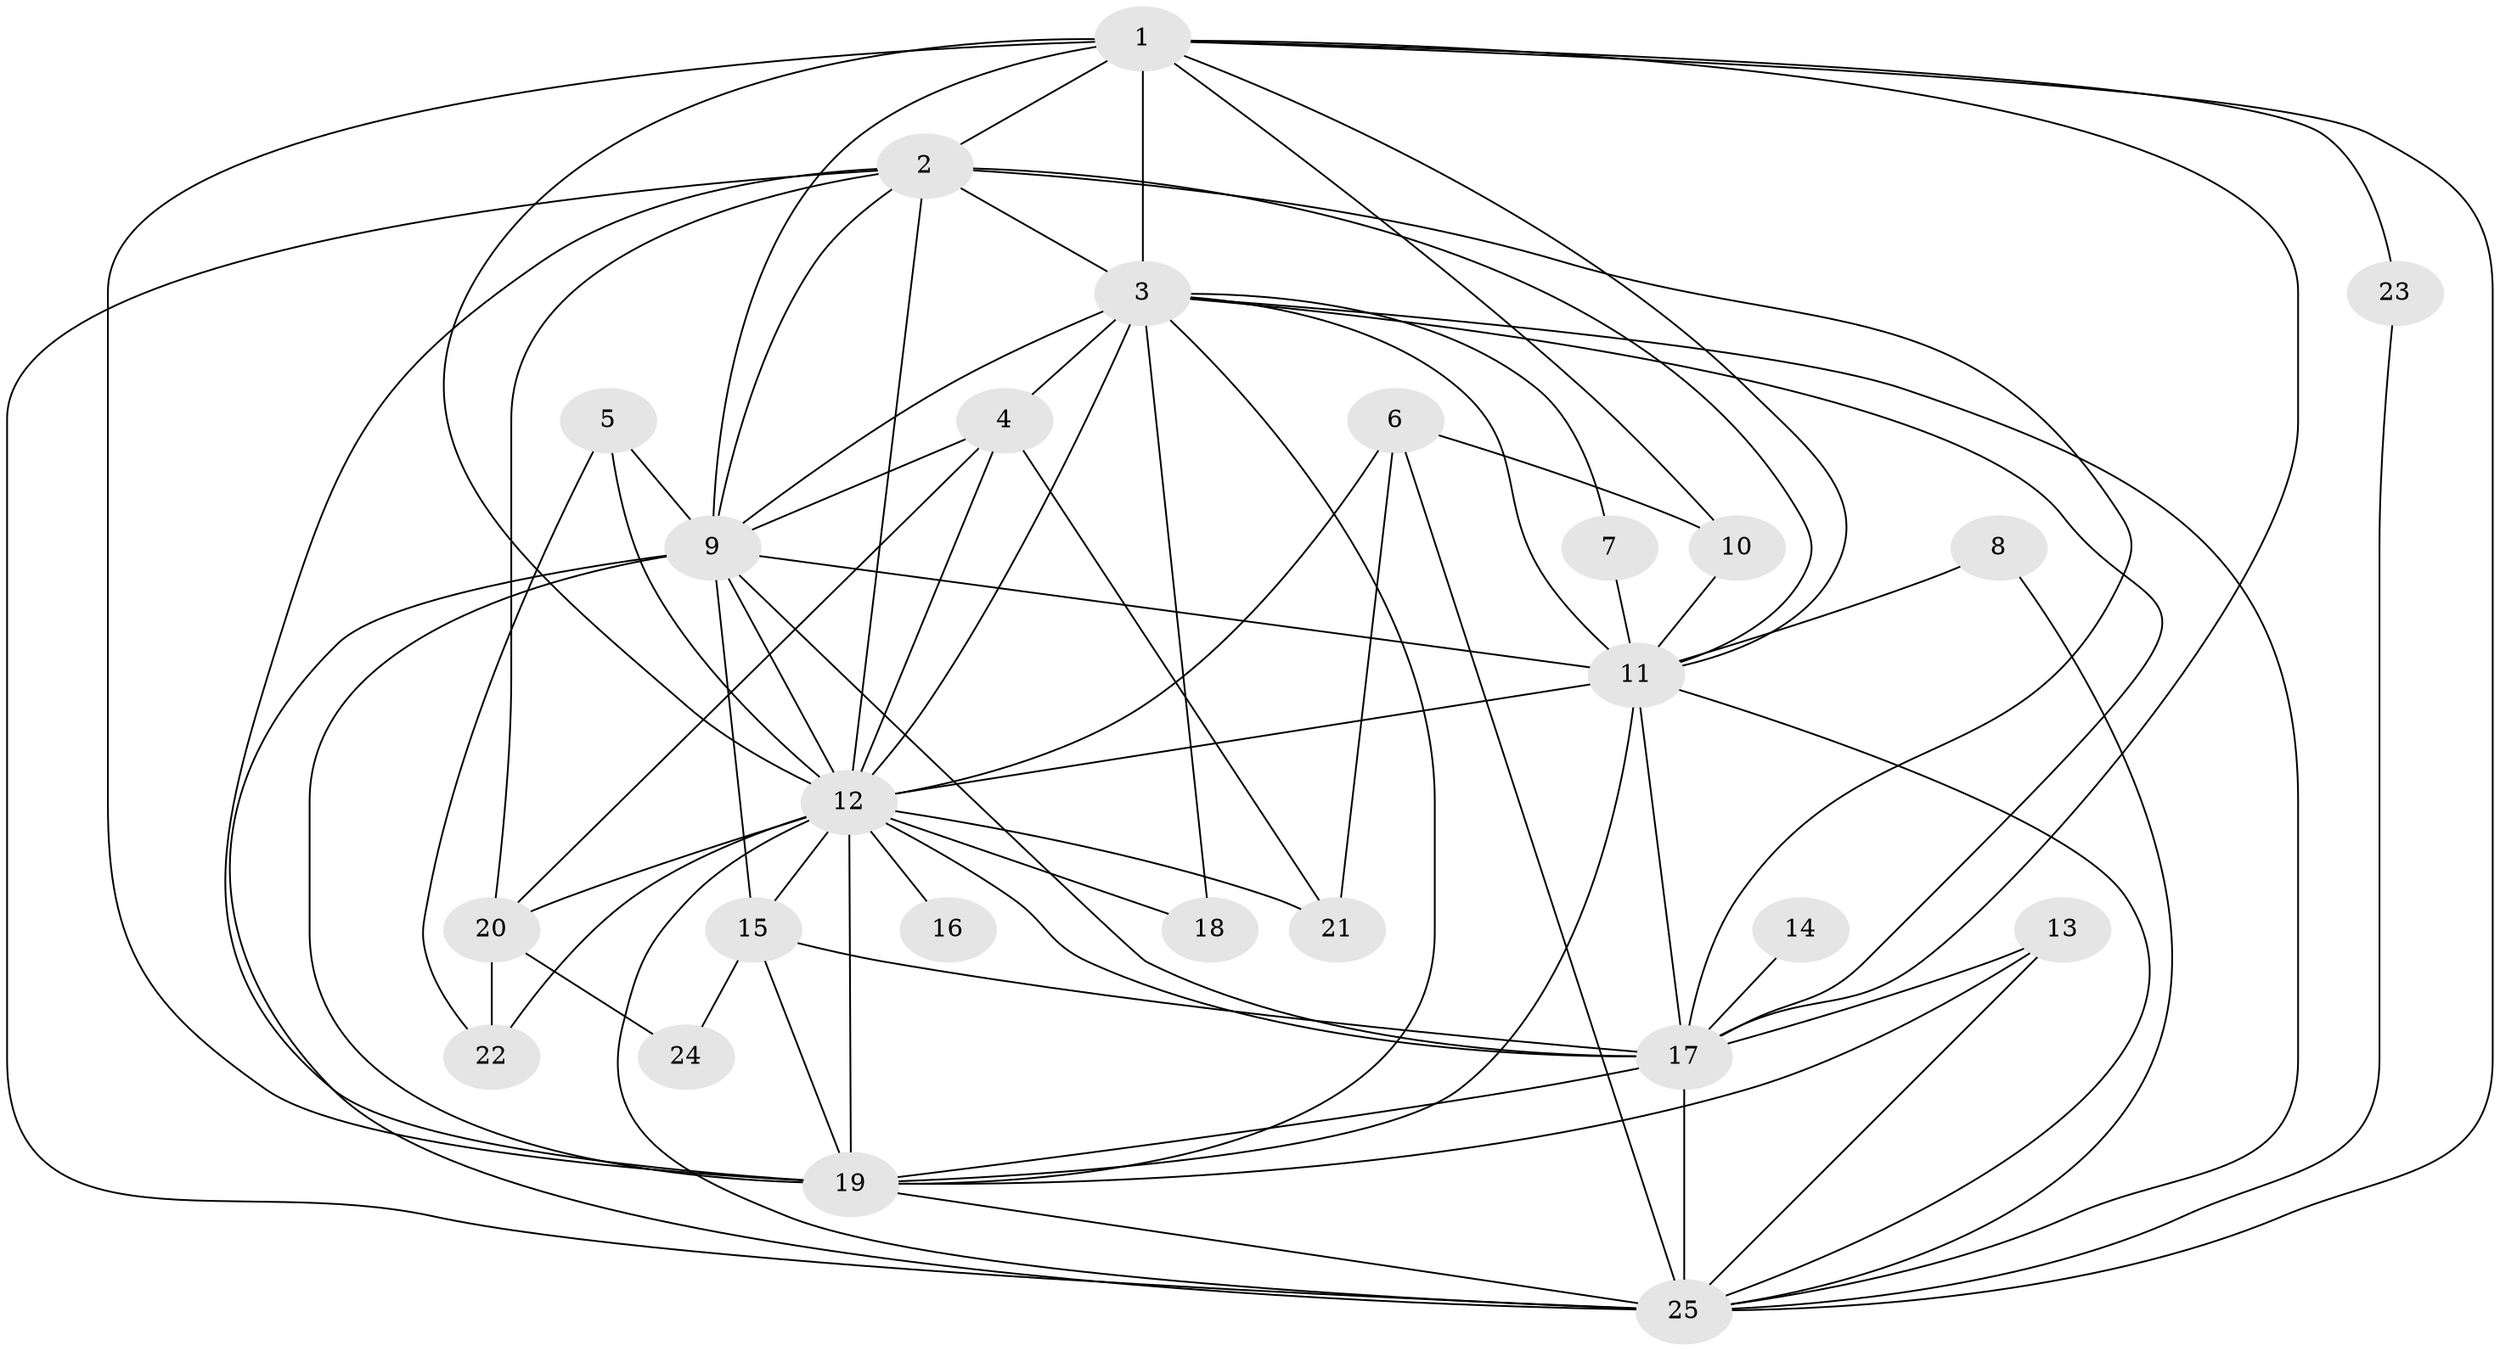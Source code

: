 // original degree distribution, {15: 0.08, 10: 0.02, 11: 0.02, 16: 0.02, 21: 0.02, 12: 0.02, 17: 0.02, 2: 0.52, 4: 0.1, 3: 0.14, 5: 0.04}
// Generated by graph-tools (version 1.1) at 2025/01/03/09/25 03:01:20]
// undirected, 25 vertices, 74 edges
graph export_dot {
graph [start="1"]
  node [color=gray90,style=filled];
  1;
  2;
  3;
  4;
  5;
  6;
  7;
  8;
  9;
  10;
  11;
  12;
  13;
  14;
  15;
  16;
  17;
  18;
  19;
  20;
  21;
  22;
  23;
  24;
  25;
  1 -- 2 [weight=2.0];
  1 -- 3 [weight=1.0];
  1 -- 9 [weight=1.0];
  1 -- 10 [weight=1.0];
  1 -- 11 [weight=1.0];
  1 -- 12 [weight=1.0];
  1 -- 17 [weight=1.0];
  1 -- 19 [weight=1.0];
  1 -- 23 [weight=1.0];
  1 -- 25 [weight=1.0];
  2 -- 3 [weight=3.0];
  2 -- 9 [weight=2.0];
  2 -- 11 [weight=3.0];
  2 -- 12 [weight=3.0];
  2 -- 17 [weight=2.0];
  2 -- 19 [weight=2.0];
  2 -- 20 [weight=1.0];
  2 -- 25 [weight=2.0];
  3 -- 4 [weight=1.0];
  3 -- 7 [weight=1.0];
  3 -- 9 [weight=2.0];
  3 -- 11 [weight=2.0];
  3 -- 12 [weight=1.0];
  3 -- 17 [weight=1.0];
  3 -- 18 [weight=1.0];
  3 -- 19 [weight=1.0];
  3 -- 25 [weight=1.0];
  4 -- 9 [weight=1.0];
  4 -- 12 [weight=1.0];
  4 -- 20 [weight=1.0];
  4 -- 21 [weight=1.0];
  5 -- 9 [weight=2.0];
  5 -- 12 [weight=1.0];
  5 -- 22 [weight=1.0];
  6 -- 10 [weight=1.0];
  6 -- 12 [weight=1.0];
  6 -- 21 [weight=1.0];
  6 -- 25 [weight=1.0];
  7 -- 11 [weight=2.0];
  8 -- 11 [weight=1.0];
  8 -- 25 [weight=1.0];
  9 -- 11 [weight=1.0];
  9 -- 12 [weight=1.0];
  9 -- 15 [weight=1.0];
  9 -- 17 [weight=1.0];
  9 -- 19 [weight=2.0];
  9 -- 25 [weight=1.0];
  10 -- 11 [weight=1.0];
  11 -- 12 [weight=1.0];
  11 -- 17 [weight=1.0];
  11 -- 19 [weight=1.0];
  11 -- 25 [weight=1.0];
  12 -- 15 [weight=1.0];
  12 -- 16 [weight=1.0];
  12 -- 17 [weight=1.0];
  12 -- 18 [weight=1.0];
  12 -- 19 [weight=2.0];
  12 -- 20 [weight=1.0];
  12 -- 21 [weight=1.0];
  12 -- 22 [weight=1.0];
  12 -- 25 [weight=1.0];
  13 -- 17 [weight=1.0];
  13 -- 19 [weight=1.0];
  13 -- 25 [weight=2.0];
  14 -- 17 [weight=1.0];
  15 -- 17 [weight=1.0];
  15 -- 19 [weight=1.0];
  15 -- 24 [weight=1.0];
  17 -- 19 [weight=2.0];
  17 -- 25 [weight=2.0];
  19 -- 25 [weight=2.0];
  20 -- 22 [weight=1.0];
  20 -- 24 [weight=1.0];
  23 -- 25 [weight=1.0];
}
